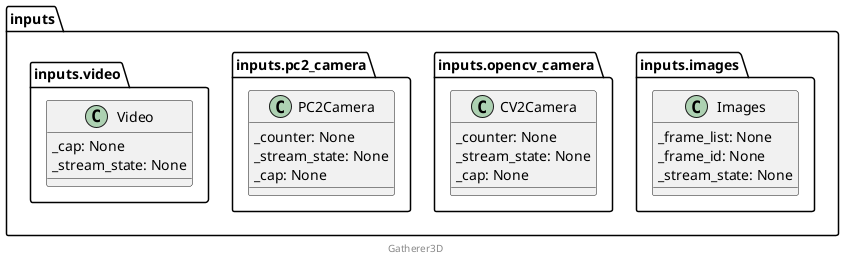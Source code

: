 @startuml inputs
namespace inputs {
    namespace images {}
    namespace opencv_camera {}
    namespace pc2_camera {}
    namespace video {}
}
class inputs.images.Images {
    _frame_list: None
    _frame_id: None
    _stream_state: None
}
class inputs.opencv_camera.CV2Camera {
    _counter: None
    _stream_state: None
    _cap: None
}
class inputs.pc2_camera.PC2Camera {
    _counter: None
    _stream_state: None
    _cap: None
}
class inputs.video.Video {
    _cap: None
    _stream_state: None
}
footer Gatherer3D
@enduml